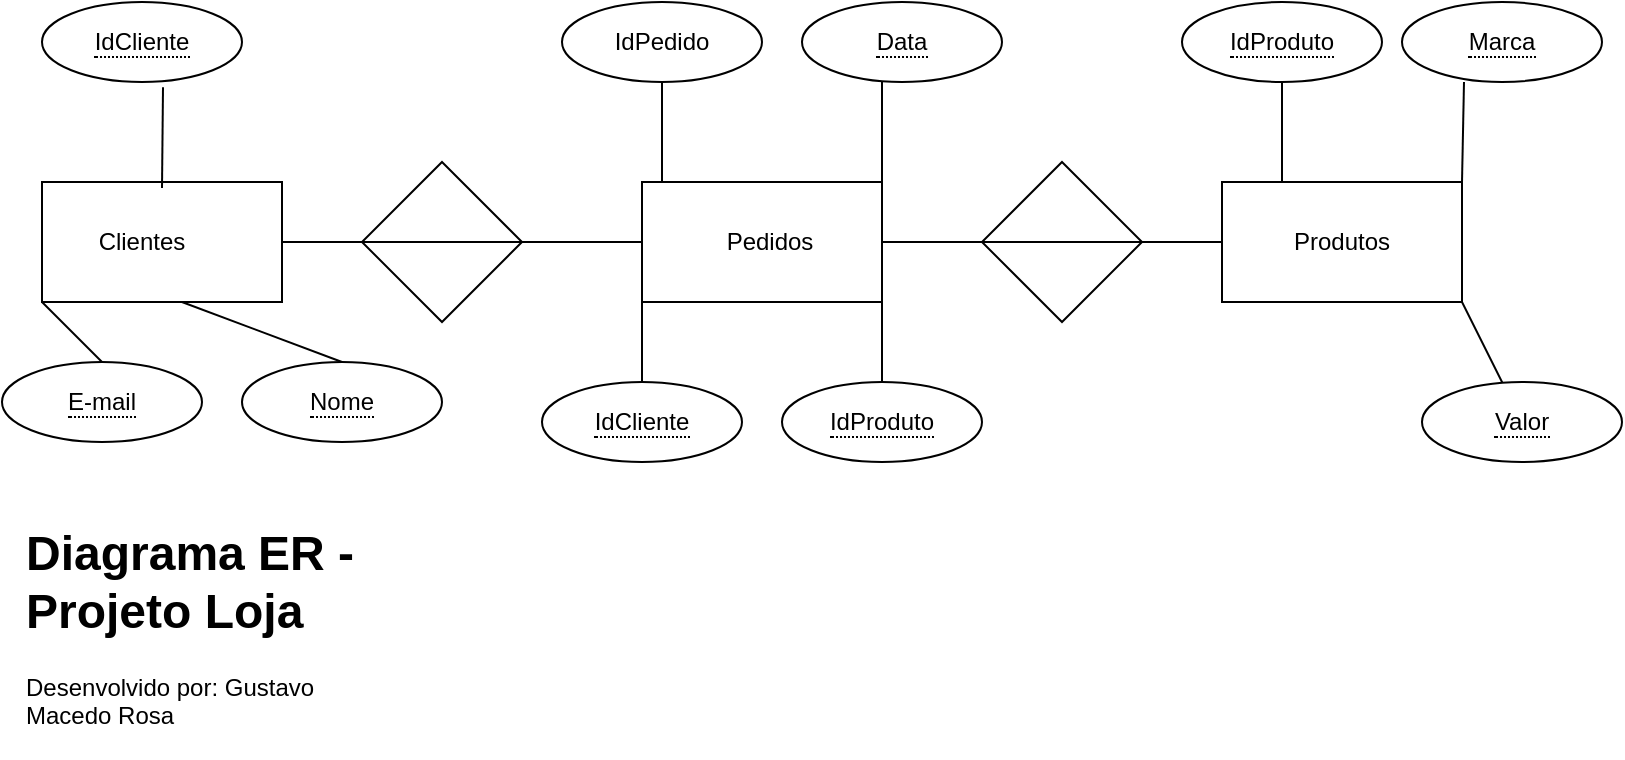 <mxfile version="26.0.14">
  <diagram name="Página-1" id="4TgcpbuQvb9l0IsFWgdv">
    <mxGraphModel dx="611" dy="474" grid="1" gridSize="10" guides="1" tooltips="1" connect="1" arrows="1" fold="1" page="1" pageScale="1" pageWidth="827" pageHeight="1169" math="0" shadow="0">
      <root>
        <mxCell id="0" />
        <mxCell id="1" parent="0" />
        <mxCell id="NXZ4JY7YFuOh1c0YXkxR-1" value="" style="rounded=0;whiteSpace=wrap;html=1;" vertex="1" parent="1">
          <mxGeometry x="320" y="300" width="120" height="60" as="geometry" />
        </mxCell>
        <mxCell id="NXZ4JY7YFuOh1c0YXkxR-2" value="" style="rounded=0;whiteSpace=wrap;html=1;" vertex="1" parent="1">
          <mxGeometry x="20" y="300" width="120" height="60" as="geometry" />
        </mxCell>
        <mxCell id="NXZ4JY7YFuOh1c0YXkxR-3" value="" style="rounded=0;whiteSpace=wrap;html=1;" vertex="1" parent="1">
          <mxGeometry x="610" y="300" width="120" height="60" as="geometry" />
        </mxCell>
        <mxCell id="NXZ4JY7YFuOh1c0YXkxR-4" value="" style="rhombus;whiteSpace=wrap;html=1;" vertex="1" parent="1">
          <mxGeometry x="180" y="290" width="80" height="80" as="geometry" />
        </mxCell>
        <mxCell id="NXZ4JY7YFuOh1c0YXkxR-5" value="" style="rhombus;whiteSpace=wrap;html=1;" vertex="1" parent="1">
          <mxGeometry x="490" y="290" width="80" height="80" as="geometry" />
        </mxCell>
        <mxCell id="NXZ4JY7YFuOh1c0YXkxR-7" value="Clientes" style="text;html=1;align=center;verticalAlign=middle;whiteSpace=wrap;rounded=0;" vertex="1" parent="1">
          <mxGeometry x="40" y="315" width="60" height="30" as="geometry" />
        </mxCell>
        <mxCell id="NXZ4JY7YFuOh1c0YXkxR-8" value="Pedidos" style="text;html=1;align=center;verticalAlign=middle;whiteSpace=wrap;rounded=0;" vertex="1" parent="1">
          <mxGeometry x="354" y="315" width="60" height="30" as="geometry" />
        </mxCell>
        <mxCell id="NXZ4JY7YFuOh1c0YXkxR-9" value="Produtos" style="text;html=1;align=center;verticalAlign=middle;whiteSpace=wrap;rounded=0;" vertex="1" parent="1">
          <mxGeometry x="640" y="315" width="60" height="30" as="geometry" />
        </mxCell>
        <mxCell id="NXZ4JY7YFuOh1c0YXkxR-10" value="&lt;span style=&quot;border-bottom: 1px dotted&quot;&gt;IdCliente&lt;/span&gt;" style="ellipse;whiteSpace=wrap;html=1;align=center;" vertex="1" parent="1">
          <mxGeometry x="20" y="210" width="100" height="40" as="geometry" />
        </mxCell>
        <mxCell id="NXZ4JY7YFuOh1c0YXkxR-11" value="&lt;span style=&quot;border-bottom: 1px dotted&quot;&gt;Nome&lt;/span&gt;" style="ellipse;whiteSpace=wrap;html=1;align=center;" vertex="1" parent="1">
          <mxGeometry x="120" y="390" width="100" height="40" as="geometry" />
        </mxCell>
        <mxCell id="NXZ4JY7YFuOh1c0YXkxR-12" value="&lt;span style=&quot;border-bottom: 1px dotted&quot;&gt;E-mail&lt;/span&gt;" style="ellipse;whiteSpace=wrap;html=1;align=center;" vertex="1" parent="1">
          <mxGeometry y="390" width="100" height="40" as="geometry" />
        </mxCell>
        <mxCell id="NXZ4JY7YFuOh1c0YXkxR-16" value="" style="endArrow=none;html=1;rounded=0;exitX=0.5;exitY=0;exitDx=0;exitDy=0;entryX=0.583;entryY=1;entryDx=0;entryDy=0;entryPerimeter=0;" edge="1" parent="1" source="NXZ4JY7YFuOh1c0YXkxR-11" target="NXZ4JY7YFuOh1c0YXkxR-2">
          <mxGeometry relative="1" as="geometry">
            <mxPoint x="50" y="340" as="sourcePoint" />
            <mxPoint x="210" y="340" as="targetPoint" />
          </mxGeometry>
        </mxCell>
        <mxCell id="NXZ4JY7YFuOh1c0YXkxR-17" value="" style="endArrow=none;html=1;rounded=0;exitX=0.5;exitY=0;exitDx=0;exitDy=0;entryX=0;entryY=1;entryDx=0;entryDy=0;" edge="1" parent="1" source="NXZ4JY7YFuOh1c0YXkxR-12" target="NXZ4JY7YFuOh1c0YXkxR-2">
          <mxGeometry relative="1" as="geometry">
            <mxPoint x="90" y="410" as="sourcePoint" />
            <mxPoint x="90" y="370" as="targetPoint" />
          </mxGeometry>
        </mxCell>
        <mxCell id="NXZ4JY7YFuOh1c0YXkxR-18" value="" style="endArrow=none;html=1;rounded=0;entryX=0.605;entryY=1.067;entryDx=0;entryDy=0;entryPerimeter=0;" edge="1" parent="1" target="NXZ4JY7YFuOh1c0YXkxR-10">
          <mxGeometry relative="1" as="geometry">
            <mxPoint x="80" y="303" as="sourcePoint" />
            <mxPoint x="20" y="370" as="targetPoint" />
          </mxGeometry>
        </mxCell>
        <mxCell id="NXZ4JY7YFuOh1c0YXkxR-21" value="&lt;span style=&quot;border-bottom: 1px dotted&quot;&gt;IdCliente&lt;/span&gt;" style="ellipse;whiteSpace=wrap;html=1;align=center;" vertex="1" parent="1">
          <mxGeometry x="270" y="400" width="100" height="40" as="geometry" />
        </mxCell>
        <mxCell id="NXZ4JY7YFuOh1c0YXkxR-22" value="&lt;span style=&quot;border-bottom: 1px dotted&quot;&gt;IdProduto&lt;/span&gt;" style="ellipse;whiteSpace=wrap;html=1;align=center;" vertex="1" parent="1">
          <mxGeometry x="390" y="400" width="100" height="40" as="geometry" />
        </mxCell>
        <mxCell id="NXZ4JY7YFuOh1c0YXkxR-23" value="IdPedido" style="ellipse;whiteSpace=wrap;html=1;align=center;" vertex="1" parent="1">
          <mxGeometry x="280" y="210" width="100" height="40" as="geometry" />
        </mxCell>
        <mxCell id="NXZ4JY7YFuOh1c0YXkxR-24" value="&lt;span style=&quot;border-bottom: 1px dotted&quot;&gt;Data&lt;/span&gt;" style="ellipse;whiteSpace=wrap;html=1;align=center;" vertex="1" parent="1">
          <mxGeometry x="400" y="210" width="100" height="40" as="geometry" />
        </mxCell>
        <mxCell id="NXZ4JY7YFuOh1c0YXkxR-25" value="&lt;span style=&quot;border-bottom: 1px dotted&quot;&gt;IdProduto&lt;/span&gt;" style="ellipse;whiteSpace=wrap;html=1;align=center;" vertex="1" parent="1">
          <mxGeometry x="590" y="210" width="100" height="40" as="geometry" />
        </mxCell>
        <mxCell id="NXZ4JY7YFuOh1c0YXkxR-26" value="&lt;span style=&quot;border-bottom: 1px dotted&quot;&gt;Marca&lt;/span&gt;" style="ellipse;whiteSpace=wrap;html=1;align=center;" vertex="1" parent="1">
          <mxGeometry x="700" y="210" width="100" height="40" as="geometry" />
        </mxCell>
        <mxCell id="NXZ4JY7YFuOh1c0YXkxR-28" value="&lt;span style=&quot;border-bottom: 1px dotted&quot;&gt;Valor&lt;/span&gt;" style="ellipse;whiteSpace=wrap;html=1;align=center;" vertex="1" parent="1">
          <mxGeometry x="710" y="400" width="100" height="40" as="geometry" />
        </mxCell>
        <mxCell id="NXZ4JY7YFuOh1c0YXkxR-29" value="" style="endArrow=none;html=1;rounded=0;entryX=0.5;entryY=1;entryDx=0;entryDy=0;exitX=0.25;exitY=0;exitDx=0;exitDy=0;" edge="1" parent="1" source="NXZ4JY7YFuOh1c0YXkxR-3" target="NXZ4JY7YFuOh1c0YXkxR-25">
          <mxGeometry relative="1" as="geometry">
            <mxPoint x="450" y="330" as="sourcePoint" />
            <mxPoint x="610" y="330" as="targetPoint" />
          </mxGeometry>
        </mxCell>
        <mxCell id="NXZ4JY7YFuOh1c0YXkxR-31" value="" style="endArrow=none;html=1;rounded=0;exitX=1;exitY=0;exitDx=0;exitDy=0;" edge="1" parent="1" source="NXZ4JY7YFuOh1c0YXkxR-3">
          <mxGeometry relative="1" as="geometry">
            <mxPoint x="650" y="310" as="sourcePoint" />
            <mxPoint x="731" y="250" as="targetPoint" />
          </mxGeometry>
        </mxCell>
        <mxCell id="NXZ4JY7YFuOh1c0YXkxR-32" value="" style="endArrow=none;html=1;rounded=0;entryX=1;entryY=1;entryDx=0;entryDy=0;entryPerimeter=0;" edge="1" parent="1" source="NXZ4JY7YFuOh1c0YXkxR-28" target="NXZ4JY7YFuOh1c0YXkxR-3">
          <mxGeometry relative="1" as="geometry">
            <mxPoint x="660" y="320" as="sourcePoint" />
            <mxPoint x="660" y="270" as="targetPoint" />
          </mxGeometry>
        </mxCell>
        <mxCell id="NXZ4JY7YFuOh1c0YXkxR-33" value="" style="endArrow=none;html=1;rounded=0;entryX=1;entryY=1;entryDx=0;entryDy=0;exitX=0.5;exitY=0;exitDx=0;exitDy=0;" edge="1" parent="1" source="NXZ4JY7YFuOh1c0YXkxR-22" target="NXZ4JY7YFuOh1c0YXkxR-1">
          <mxGeometry relative="1" as="geometry">
            <mxPoint x="670" y="330" as="sourcePoint" />
            <mxPoint x="670" y="280" as="targetPoint" />
          </mxGeometry>
        </mxCell>
        <mxCell id="NXZ4JY7YFuOh1c0YXkxR-34" value="" style="endArrow=none;html=1;rounded=0;exitX=1;exitY=0;exitDx=0;exitDy=0;" edge="1" parent="1" source="NXZ4JY7YFuOh1c0YXkxR-1">
          <mxGeometry relative="1" as="geometry">
            <mxPoint x="680" y="340" as="sourcePoint" />
            <mxPoint x="440" y="250" as="targetPoint" />
          </mxGeometry>
        </mxCell>
        <mxCell id="NXZ4JY7YFuOh1c0YXkxR-35" value="" style="endArrow=none;html=1;rounded=0;entryX=0.5;entryY=1;entryDx=0;entryDy=0;" edge="1" parent="1" target="NXZ4JY7YFuOh1c0YXkxR-23">
          <mxGeometry relative="1" as="geometry">
            <mxPoint x="330" y="300" as="sourcePoint" />
            <mxPoint x="690" y="300" as="targetPoint" />
          </mxGeometry>
        </mxCell>
        <mxCell id="NXZ4JY7YFuOh1c0YXkxR-36" value="" style="endArrow=none;html=1;rounded=0;entryX=0;entryY=1;entryDx=0;entryDy=0;exitX=0.5;exitY=0;exitDx=0;exitDy=0;" edge="1" parent="1" source="NXZ4JY7YFuOh1c0YXkxR-21" target="NXZ4JY7YFuOh1c0YXkxR-1">
          <mxGeometry relative="1" as="geometry">
            <mxPoint x="700" y="360" as="sourcePoint" />
            <mxPoint x="700" y="310" as="targetPoint" />
          </mxGeometry>
        </mxCell>
        <mxCell id="NXZ4JY7YFuOh1c0YXkxR-37" value="" style="endArrow=none;html=1;rounded=0;exitX=1;exitY=0.5;exitDx=0;exitDy=0;" edge="1" parent="1" source="NXZ4JY7YFuOh1c0YXkxR-1">
          <mxGeometry relative="1" as="geometry">
            <mxPoint x="450" y="330" as="sourcePoint" />
            <mxPoint x="610" y="330" as="targetPoint" />
          </mxGeometry>
        </mxCell>
        <mxCell id="NXZ4JY7YFuOh1c0YXkxR-38" value="" style="endArrow=none;html=1;rounded=0;exitX=1;exitY=0.5;exitDx=0;exitDy=0;entryX=0;entryY=0.5;entryDx=0;entryDy=0;" edge="1" parent="1" source="NXZ4JY7YFuOh1c0YXkxR-2" target="NXZ4JY7YFuOh1c0YXkxR-1">
          <mxGeometry relative="1" as="geometry">
            <mxPoint x="180" y="300" as="sourcePoint" />
            <mxPoint x="340" y="300" as="targetPoint" />
          </mxGeometry>
        </mxCell>
        <mxCell id="NXZ4JY7YFuOh1c0YXkxR-39" value="&lt;h1 style=&quot;margin-top: 0px;&quot;&gt;Diagrama ER - Projeto Loja&lt;/h1&gt;&lt;p&gt;Desenvolvido por: Gustavo Macedo Rosa&lt;/p&gt;" style="text;html=1;whiteSpace=wrap;overflow=hidden;rounded=0;" vertex="1" parent="1">
          <mxGeometry x="10" y="465" width="180" height="120" as="geometry" />
        </mxCell>
      </root>
    </mxGraphModel>
  </diagram>
</mxfile>
